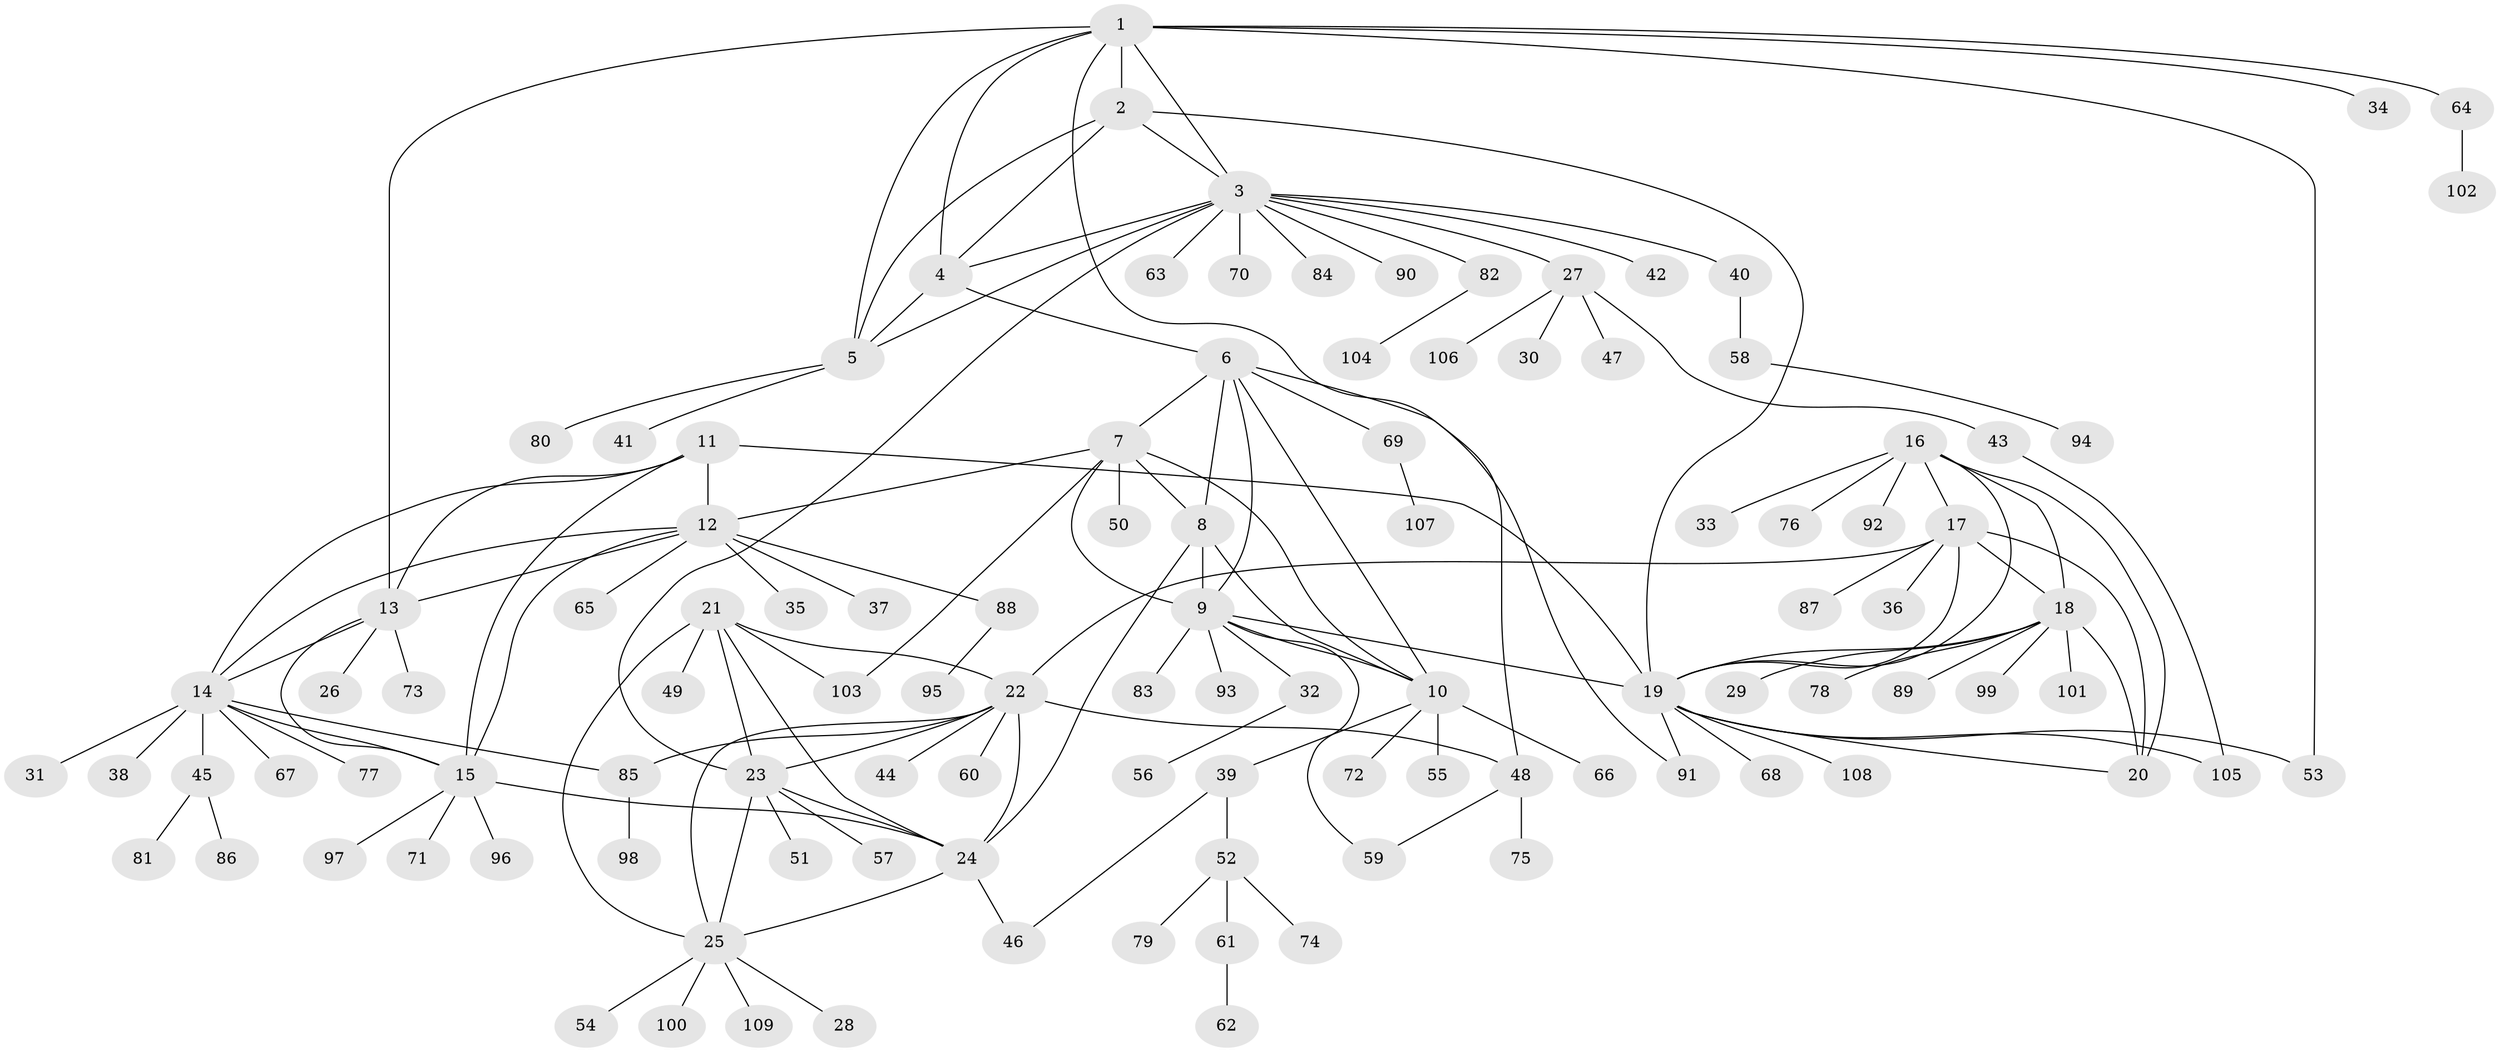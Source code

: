 // coarse degree distribution, {5: 0.03125, 10: 0.03125, 7: 0.03125, 4: 0.03125, 3: 0.03125, 9: 0.03125, 8: 0.03125, 2: 0.09375, 13: 0.03125, 1: 0.65625}
// Generated by graph-tools (version 1.1) at 2025/19/03/04/25 18:19:37]
// undirected, 109 vertices, 152 edges
graph export_dot {
graph [start="1"]
  node [color=gray90,style=filled];
  1;
  2;
  3;
  4;
  5;
  6;
  7;
  8;
  9;
  10;
  11;
  12;
  13;
  14;
  15;
  16;
  17;
  18;
  19;
  20;
  21;
  22;
  23;
  24;
  25;
  26;
  27;
  28;
  29;
  30;
  31;
  32;
  33;
  34;
  35;
  36;
  37;
  38;
  39;
  40;
  41;
  42;
  43;
  44;
  45;
  46;
  47;
  48;
  49;
  50;
  51;
  52;
  53;
  54;
  55;
  56;
  57;
  58;
  59;
  60;
  61;
  62;
  63;
  64;
  65;
  66;
  67;
  68;
  69;
  70;
  71;
  72;
  73;
  74;
  75;
  76;
  77;
  78;
  79;
  80;
  81;
  82;
  83;
  84;
  85;
  86;
  87;
  88;
  89;
  90;
  91;
  92;
  93;
  94;
  95;
  96;
  97;
  98;
  99;
  100;
  101;
  102;
  103;
  104;
  105;
  106;
  107;
  108;
  109;
  1 -- 2;
  1 -- 3;
  1 -- 4;
  1 -- 5;
  1 -- 13;
  1 -- 34;
  1 -- 48;
  1 -- 53;
  1 -- 64;
  2 -- 3;
  2 -- 4;
  2 -- 5;
  2 -- 19;
  3 -- 4;
  3 -- 5;
  3 -- 23;
  3 -- 27;
  3 -- 40;
  3 -- 42;
  3 -- 63;
  3 -- 70;
  3 -- 82;
  3 -- 84;
  3 -- 90;
  4 -- 5;
  4 -- 6;
  5 -- 41;
  5 -- 80;
  6 -- 7;
  6 -- 8;
  6 -- 9;
  6 -- 10;
  6 -- 69;
  6 -- 91;
  7 -- 8;
  7 -- 9;
  7 -- 10;
  7 -- 12;
  7 -- 50;
  7 -- 103;
  8 -- 9;
  8 -- 10;
  8 -- 24;
  9 -- 10;
  9 -- 19;
  9 -- 32;
  9 -- 59;
  9 -- 83;
  9 -- 93;
  10 -- 39;
  10 -- 55;
  10 -- 66;
  10 -- 72;
  11 -- 12;
  11 -- 13;
  11 -- 14;
  11 -- 15;
  11 -- 19;
  12 -- 13;
  12 -- 14;
  12 -- 15;
  12 -- 35;
  12 -- 37;
  12 -- 65;
  12 -- 88;
  13 -- 14;
  13 -- 15;
  13 -- 26;
  13 -- 73;
  14 -- 15;
  14 -- 31;
  14 -- 38;
  14 -- 45;
  14 -- 67;
  14 -- 77;
  14 -- 85;
  15 -- 24;
  15 -- 71;
  15 -- 96;
  15 -- 97;
  16 -- 17;
  16 -- 18;
  16 -- 19;
  16 -- 20;
  16 -- 33;
  16 -- 76;
  16 -- 92;
  17 -- 18;
  17 -- 19;
  17 -- 20;
  17 -- 22;
  17 -- 36;
  17 -- 87;
  18 -- 19;
  18 -- 20;
  18 -- 29;
  18 -- 78;
  18 -- 89;
  18 -- 99;
  18 -- 101;
  19 -- 20;
  19 -- 53;
  19 -- 68;
  19 -- 91;
  19 -- 105;
  19 -- 108;
  21 -- 22;
  21 -- 23;
  21 -- 24;
  21 -- 25;
  21 -- 49;
  21 -- 103;
  22 -- 23;
  22 -- 24;
  22 -- 25;
  22 -- 44;
  22 -- 48;
  22 -- 60;
  22 -- 85;
  23 -- 24;
  23 -- 25;
  23 -- 51;
  23 -- 57;
  24 -- 25;
  24 -- 46;
  25 -- 28;
  25 -- 54;
  25 -- 100;
  25 -- 109;
  27 -- 30;
  27 -- 43;
  27 -- 47;
  27 -- 106;
  32 -- 56;
  39 -- 46;
  39 -- 52;
  40 -- 58;
  43 -- 105;
  45 -- 81;
  45 -- 86;
  48 -- 59;
  48 -- 75;
  52 -- 61;
  52 -- 74;
  52 -- 79;
  58 -- 94;
  61 -- 62;
  64 -- 102;
  69 -- 107;
  82 -- 104;
  85 -- 98;
  88 -- 95;
}
